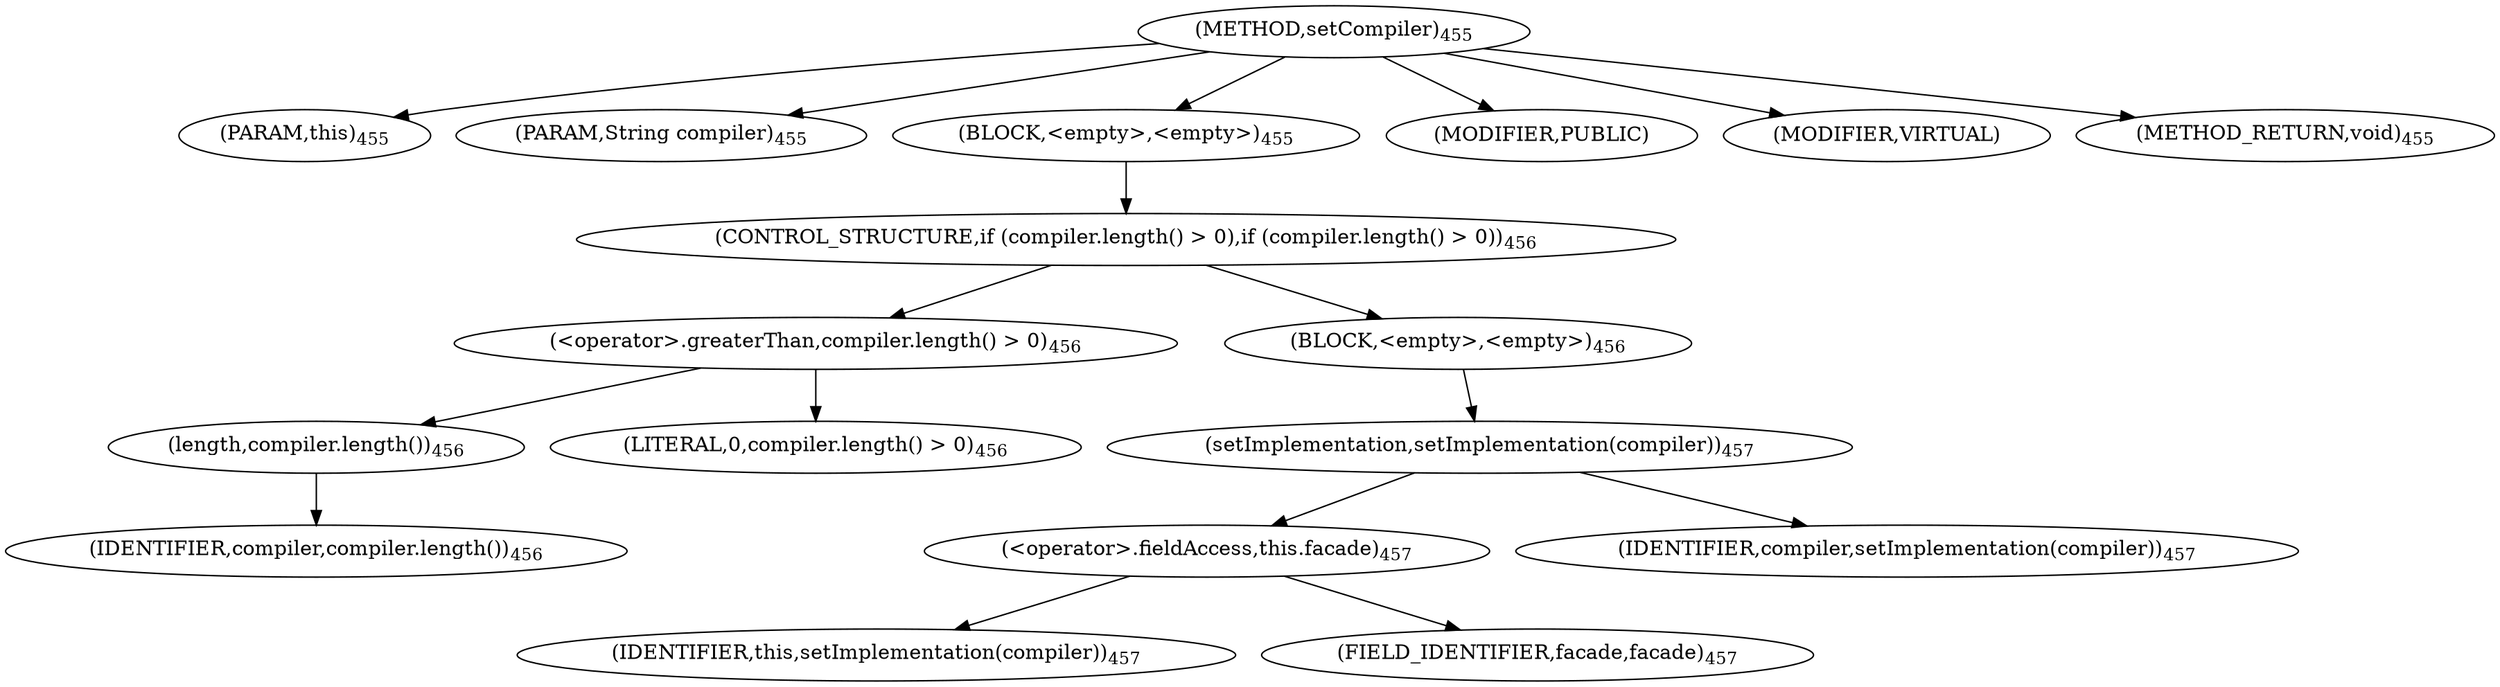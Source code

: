 digraph "setCompiler" {  
"680" [label = <(METHOD,setCompiler)<SUB>455</SUB>> ]
"681" [label = <(PARAM,this)<SUB>455</SUB>> ]
"682" [label = <(PARAM,String compiler)<SUB>455</SUB>> ]
"683" [label = <(BLOCK,&lt;empty&gt;,&lt;empty&gt;)<SUB>455</SUB>> ]
"684" [label = <(CONTROL_STRUCTURE,if (compiler.length() &gt; 0),if (compiler.length() &gt; 0))<SUB>456</SUB>> ]
"685" [label = <(&lt;operator&gt;.greaterThan,compiler.length() &gt; 0)<SUB>456</SUB>> ]
"686" [label = <(length,compiler.length())<SUB>456</SUB>> ]
"687" [label = <(IDENTIFIER,compiler,compiler.length())<SUB>456</SUB>> ]
"688" [label = <(LITERAL,0,compiler.length() &gt; 0)<SUB>456</SUB>> ]
"689" [label = <(BLOCK,&lt;empty&gt;,&lt;empty&gt;)<SUB>456</SUB>> ]
"690" [label = <(setImplementation,setImplementation(compiler))<SUB>457</SUB>> ]
"691" [label = <(&lt;operator&gt;.fieldAccess,this.facade)<SUB>457</SUB>> ]
"692" [label = <(IDENTIFIER,this,setImplementation(compiler))<SUB>457</SUB>> ]
"693" [label = <(FIELD_IDENTIFIER,facade,facade)<SUB>457</SUB>> ]
"694" [label = <(IDENTIFIER,compiler,setImplementation(compiler))<SUB>457</SUB>> ]
"695" [label = <(MODIFIER,PUBLIC)> ]
"696" [label = <(MODIFIER,VIRTUAL)> ]
"697" [label = <(METHOD_RETURN,void)<SUB>455</SUB>> ]
  "680" -> "681" 
  "680" -> "682" 
  "680" -> "683" 
  "680" -> "695" 
  "680" -> "696" 
  "680" -> "697" 
  "683" -> "684" 
  "684" -> "685" 
  "684" -> "689" 
  "685" -> "686" 
  "685" -> "688" 
  "686" -> "687" 
  "689" -> "690" 
  "690" -> "691" 
  "690" -> "694" 
  "691" -> "692" 
  "691" -> "693" 
}
